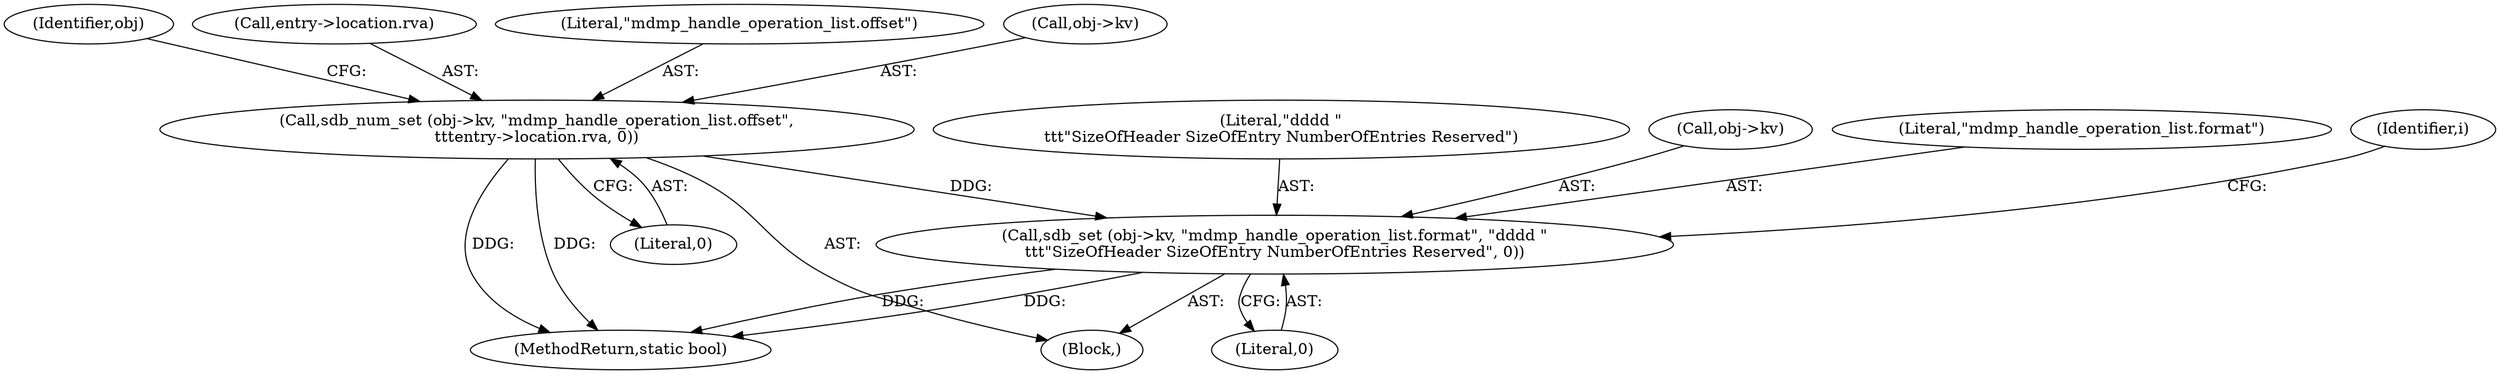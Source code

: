 digraph "0_radare2_40b021ba29c8f90ccf7c879fde2580bc73a17e8e_0@pointer" {
"1001070" [label="(Call,sdb_num_set (obj->kv, \"mdmp_handle_operation_list.offset\",\n\t\t\tentry->location.rva, 0))"];
"1001081" [label="(Call,sdb_set (obj->kv, \"mdmp_handle_operation_list.format\", \"dddd \"\n\t\t\t\"SizeOfHeader SizeOfEntry NumberOfEntries Reserved\", 0))"];
"1001083" [label="(Identifier,obj)"];
"1001086" [label="(Literal,\"dddd \"\n\t\t\t\"SizeOfHeader SizeOfEntry NumberOfEntries Reserved\")"];
"1001082" [label="(Call,obj->kv)"];
"1001087" [label="(Literal,0)"];
"1001085" [label="(Literal,\"mdmp_handle_operation_list.format\")"];
"1001075" [label="(Call,entry->location.rva)"];
"1001081" [label="(Call,sdb_set (obj->kv, \"mdmp_handle_operation_list.format\", \"dddd \"\n\t\t\t\"SizeOfHeader SizeOfEntry NumberOfEntries Reserved\", 0))"];
"1001074" [label="(Literal,\"mdmp_handle_operation_list.offset\")"];
"1001137" [label="(MethodReturn,static bool)"];
"1000166" [label="(Block,)"];
"1001070" [label="(Call,sdb_num_set (obj->kv, \"mdmp_handle_operation_list.offset\",\n\t\t\tentry->location.rva, 0))"];
"1001090" [label="(Identifier,i)"];
"1001071" [label="(Call,obj->kv)"];
"1001080" [label="(Literal,0)"];
"1001070" -> "1000166"  [label="AST: "];
"1001070" -> "1001080"  [label="CFG: "];
"1001071" -> "1001070"  [label="AST: "];
"1001074" -> "1001070"  [label="AST: "];
"1001075" -> "1001070"  [label="AST: "];
"1001080" -> "1001070"  [label="AST: "];
"1001083" -> "1001070"  [label="CFG: "];
"1001070" -> "1001137"  [label="DDG: "];
"1001070" -> "1001137"  [label="DDG: "];
"1001070" -> "1001081"  [label="DDG: "];
"1001081" -> "1000166"  [label="AST: "];
"1001081" -> "1001087"  [label="CFG: "];
"1001082" -> "1001081"  [label="AST: "];
"1001085" -> "1001081"  [label="AST: "];
"1001086" -> "1001081"  [label="AST: "];
"1001087" -> "1001081"  [label="AST: "];
"1001090" -> "1001081"  [label="CFG: "];
"1001081" -> "1001137"  [label="DDG: "];
"1001081" -> "1001137"  [label="DDG: "];
}
